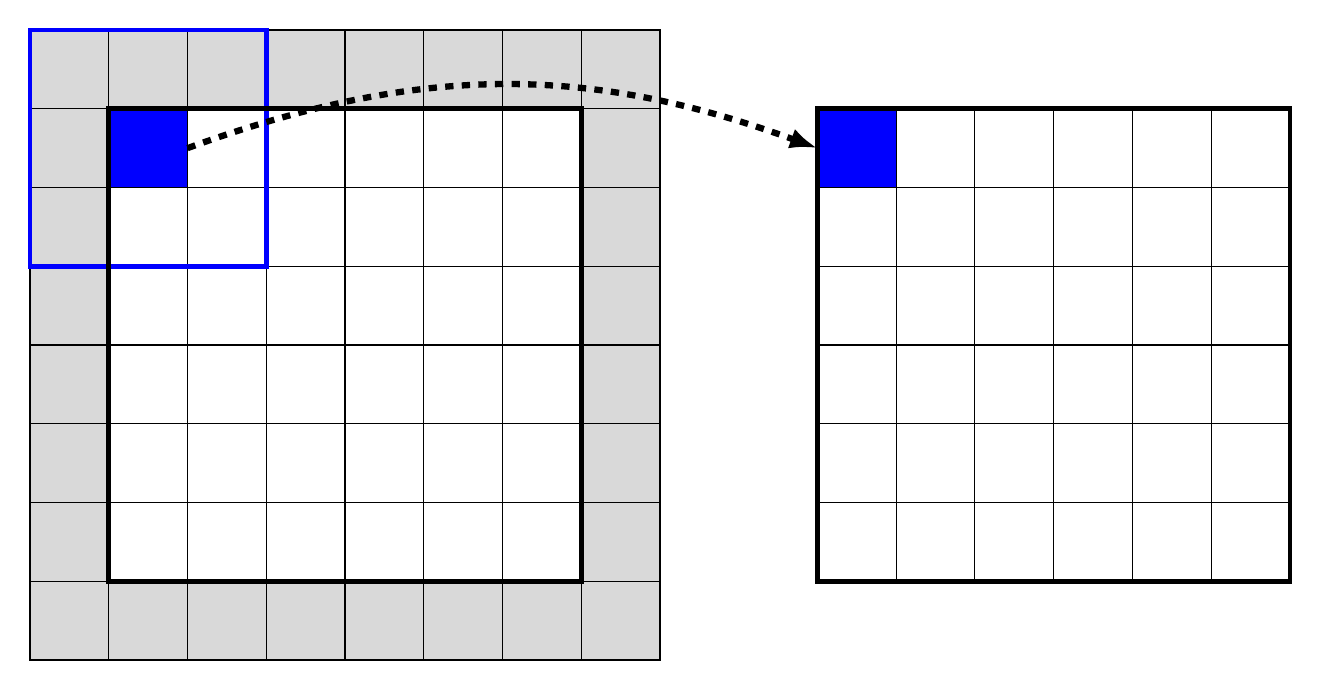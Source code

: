 % \tikzsetnextfilename{system-overview}
\begin{tikzpicture}[
    rounded corners=0mm,
    triangle/.style = {fill=blue!20, regular polygon, regular polygon sides=3 },
    node rotated/.style = {rotate=180},
    border rotated/.style = {shape border rotate=180}
]
    %coordinates
    \coordinate (orig)      at (0,0);

    \begin{pgfonlayer}{main}      
        % Window sizes
        \draw[blue,line width=0.6mm] (0,5) rectangle (3,8);
        % Center Pixel
        \draw[fill=blue] (1,6) rectangle (2,7);
        \draw[fill=blue] (10,6) rectangle (11,7);

        % destination images size
        \draw[black,line width=0.6mm] (1,1) rectangle (7,7);
        \draw[black,line width=0.6mm] (10,1) rectangle (16,7);

        % Arrows
        \path[draw,-{Latex[length=3.5mm]},line width=0.8mm,black,dashed] (2,6.5) to[bend angle=20, bend left] (10,6.5);



    \end{pgfonlayer}

    % Foreground
    \begin{pgfonlayer}{foreground}
        
    \end{pgfonlayer} 

    % Background
    \begin{pgfonlayer}{background}
        % Border Pixels
        \draw[fill=gray!30] (0,0) rectangle (1,8);
        \draw[fill=gray!30] (0,0) rectangle (8,1);
        \draw[fill=gray!30] (0,7) rectangle (8,8);
        \draw[fill=gray!30] (7,0) rectangle (8,8);

        % Grid
        \draw[step=1cm,black,thin] (0,0) grid (8,8);

        \draw[step=1cm,black,thin] (10,1) grid (16,7);
    \end{pgfonlayer} 

\end{tikzpicture}